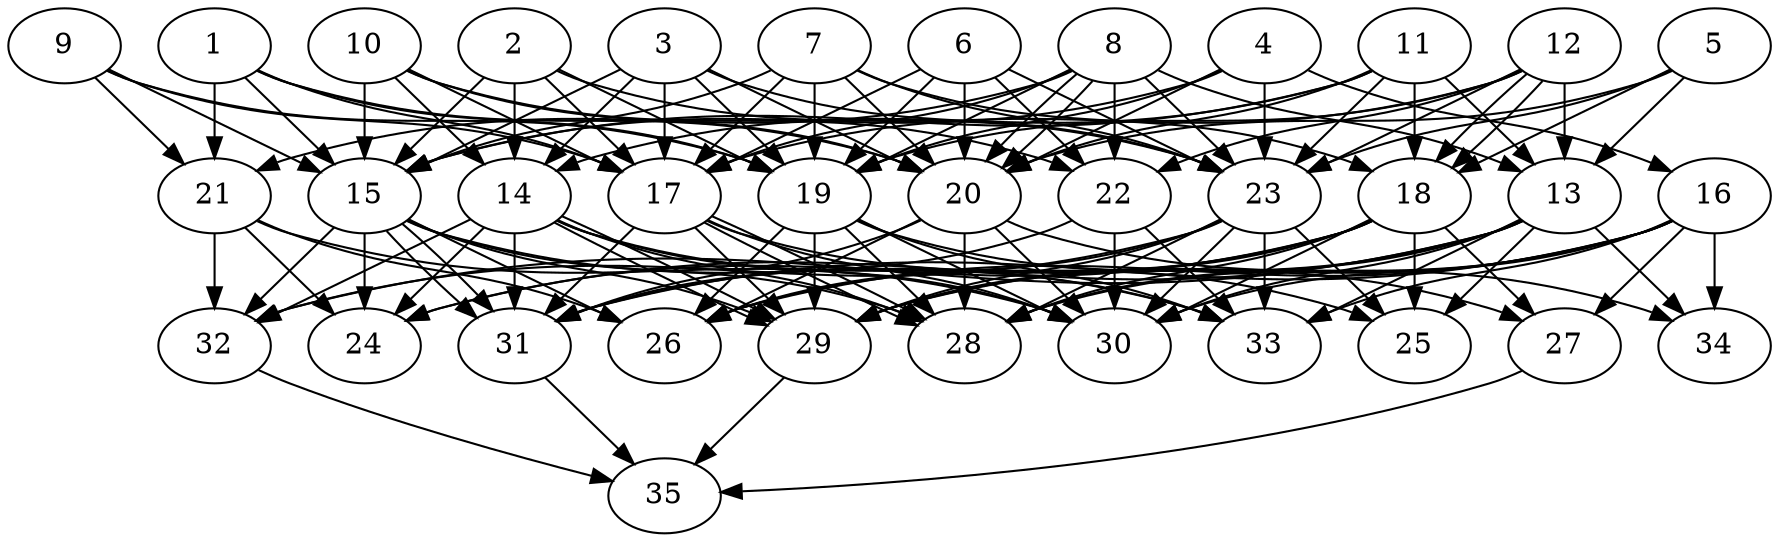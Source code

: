 // DAG automatically generated by daggen at Thu Oct  3 14:05:37 2019
// ./daggen --dot -n 35 --ccr 0.5 --fat 0.7 --regular 0.9 --density 0.9 --mindata 5242880 --maxdata 52428800 
digraph G {
  1 [size="35352576", alpha="0.14", expect_size="17676288"] 
  1 -> 15 [size ="17676288"]
  1 -> 17 [size ="17676288"]
  1 -> 19 [size ="17676288"]
  1 -> 20 [size ="17676288"]
  1 -> 21 [size ="17676288"]
  2 [size="10627072", alpha="0.07", expect_size="5313536"] 
  2 -> 14 [size ="5313536"]
  2 -> 15 [size ="5313536"]
  2 -> 17 [size ="5313536"]
  2 -> 19 [size ="5313536"]
  2 -> 23 [size ="5313536"]
  3 [size="12689408", alpha="0.05", expect_size="6344704"] 
  3 -> 14 [size ="6344704"]
  3 -> 15 [size ="6344704"]
  3 -> 17 [size ="6344704"]
  3 -> 19 [size ="6344704"]
  3 -> 20 [size ="6344704"]
  3 -> 23 [size ="6344704"]
  4 [size="11730944", alpha="0.18", expect_size="5865472"] 
  4 -> 15 [size ="5865472"]
  4 -> 16 [size ="5865472"]
  4 -> 19 [size ="5865472"]
  4 -> 20 [size ="5865472"]
  4 -> 23 [size ="5865472"]
  5 [size="101138432", alpha="0.00", expect_size="50569216"] 
  5 -> 13 [size ="50569216"]
  5 -> 18 [size ="50569216"]
  5 -> 20 [size ="50569216"]
  5 -> 23 [size ="50569216"]
  6 [size="21514240", alpha="0.08", expect_size="10757120"] 
  6 -> 17 [size ="10757120"]
  6 -> 19 [size ="10757120"]
  6 -> 20 [size ="10757120"]
  6 -> 22 [size ="10757120"]
  6 -> 23 [size ="10757120"]
  7 [size="93501440", alpha="0.03", expect_size="46750720"] 
  7 -> 15 [size ="46750720"]
  7 -> 17 [size ="46750720"]
  7 -> 18 [size ="46750720"]
  7 -> 19 [size ="46750720"]
  7 -> 20 [size ="46750720"]
  7 -> 23 [size ="46750720"]
  8 [size="43192320", alpha="0.15", expect_size="21596160"] 
  8 -> 13 [size ="21596160"]
  8 -> 17 [size ="21596160"]
  8 -> 19 [size ="21596160"]
  8 -> 20 [size ="21596160"]
  8 -> 20 [size ="21596160"]
  8 -> 21 [size ="21596160"]
  8 -> 22 [size ="21596160"]
  8 -> 23 [size ="21596160"]
  9 [size="63768576", alpha="0.16", expect_size="31884288"] 
  9 -> 15 [size ="31884288"]
  9 -> 17 [size ="31884288"]
  9 -> 19 [size ="31884288"]
  9 -> 21 [size ="31884288"]
  10 [size="30896128", alpha="0.03", expect_size="15448064"] 
  10 -> 14 [size ="15448064"]
  10 -> 15 [size ="15448064"]
  10 -> 17 [size ="15448064"]
  10 -> 20 [size ="15448064"]
  10 -> 22 [size ="15448064"]
  11 [size="96813056", alpha="0.11", expect_size="48406528"] 
  11 -> 13 [size ="48406528"]
  11 -> 14 [size ="48406528"]
  11 -> 15 [size ="48406528"]
  11 -> 18 [size ="48406528"]
  11 -> 20 [size ="48406528"]
  11 -> 23 [size ="48406528"]
  12 [size="68018176", alpha="0.16", expect_size="34009088"] 
  12 -> 13 [size ="34009088"]
  12 -> 17 [size ="34009088"]
  12 -> 18 [size ="34009088"]
  12 -> 18 [size ="34009088"]
  12 -> 19 [size ="34009088"]
  12 -> 22 [size ="34009088"]
  12 -> 23 [size ="34009088"]
  13 [size="102371328", alpha="0.06", expect_size="51185664"] 
  13 -> 24 [size ="51185664"]
  13 -> 25 [size ="51185664"]
  13 -> 28 [size ="51185664"]
  13 -> 29 [size ="51185664"]
  13 -> 30 [size ="51185664"]
  13 -> 32 [size ="51185664"]
  13 -> 33 [size ="51185664"]
  13 -> 34 [size ="51185664"]
  14 [size="31289344", alpha="0.06", expect_size="15644672"] 
  14 -> 24 [size ="15644672"]
  14 -> 28 [size ="15644672"]
  14 -> 29 [size ="15644672"]
  14 -> 29 [size ="15644672"]
  14 -> 30 [size ="15644672"]
  14 -> 31 [size ="15644672"]
  14 -> 32 [size ="15644672"]
  14 -> 33 [size ="15644672"]
  15 [size="21235712", alpha="0.04", expect_size="10617856"] 
  15 -> 24 [size ="10617856"]
  15 -> 26 [size ="10617856"]
  15 -> 28 [size ="10617856"]
  15 -> 29 [size ="10617856"]
  15 -> 31 [size ="10617856"]
  15 -> 31 [size ="10617856"]
  15 -> 32 [size ="10617856"]
  15 -> 33 [size ="10617856"]
  16 [size="21901312", alpha="0.16", expect_size="10950656"] 
  16 -> 26 [size ="10950656"]
  16 -> 27 [size ="10950656"]
  16 -> 28 [size ="10950656"]
  16 -> 29 [size ="10950656"]
  16 -> 30 [size ="10950656"]
  16 -> 31 [size ="10950656"]
  16 -> 33 [size ="10950656"]
  16 -> 34 [size ="10950656"]
  17 [size="61999104", alpha="0.12", expect_size="30999552"] 
  17 -> 25 [size ="30999552"]
  17 -> 28 [size ="30999552"]
  17 -> 28 [size ="30999552"]
  17 -> 29 [size ="30999552"]
  17 -> 30 [size ="30999552"]
  17 -> 31 [size ="30999552"]
  18 [size="77953024", alpha="0.16", expect_size="38976512"] 
  18 -> 24 [size ="38976512"]
  18 -> 25 [size ="38976512"]
  18 -> 26 [size ="38976512"]
  18 -> 27 [size ="38976512"]
  18 -> 28 [size ="38976512"]
  18 -> 29 [size ="38976512"]
  18 -> 30 [size ="38976512"]
  18 -> 31 [size ="38976512"]
  19 [size="55408640", alpha="0.11", expect_size="27704320"] 
  19 -> 26 [size ="27704320"]
  19 -> 27 [size ="27704320"]
  19 -> 28 [size ="27704320"]
  19 -> 29 [size ="27704320"]
  19 -> 30 [size ="27704320"]
  19 -> 33 [size ="27704320"]
  20 [size="36048896", alpha="0.09", expect_size="18024448"] 
  20 -> 26 [size ="18024448"]
  20 -> 28 [size ="18024448"]
  20 -> 30 [size ="18024448"]
  20 -> 31 [size ="18024448"]
  20 -> 34 [size ="18024448"]
  21 [size="49684480", alpha="0.11", expect_size="24842240"] 
  21 -> 24 [size ="24842240"]
  21 -> 26 [size ="24842240"]
  21 -> 30 [size ="24842240"]
  21 -> 32 [size ="24842240"]
  22 [size="101654528", alpha="0.14", expect_size="50827264"] 
  22 -> 30 [size ="50827264"]
  22 -> 31 [size ="50827264"]
  22 -> 33 [size ="50827264"]
  23 [size="80758784", alpha="0.17", expect_size="40379392"] 
  23 -> 25 [size ="40379392"]
  23 -> 26 [size ="40379392"]
  23 -> 28 [size ="40379392"]
  23 -> 29 [size ="40379392"]
  23 -> 30 [size ="40379392"]
  23 -> 32 [size ="40379392"]
  23 -> 33 [size ="40379392"]
  24 [size="16150528", alpha="0.00", expect_size="8075264"] 
  25 [size="44201984", alpha="0.03", expect_size="22100992"] 
  26 [size="62742528", alpha="0.08", expect_size="31371264"] 
  27 [size="44339200", alpha="0.10", expect_size="22169600"] 
  27 -> 35 [size ="22169600"]
  28 [size="101076992", alpha="0.19", expect_size="50538496"] 
  29 [size="84535296", alpha="0.00", expect_size="42267648"] 
  29 -> 35 [size ="42267648"]
  30 [size="44015616", alpha="0.05", expect_size="22007808"] 
  31 [size="84998144", alpha="0.08", expect_size="42499072"] 
  31 -> 35 [size ="42499072"]
  32 [size="43610112", alpha="0.04", expect_size="21805056"] 
  32 -> 35 [size ="21805056"]
  33 [size="14362624", alpha="0.19", expect_size="7181312"] 
  34 [size="93835264", alpha="0.18", expect_size="46917632"] 
  35 [size="94527488", alpha="0.20", expect_size="47263744"] 
}
